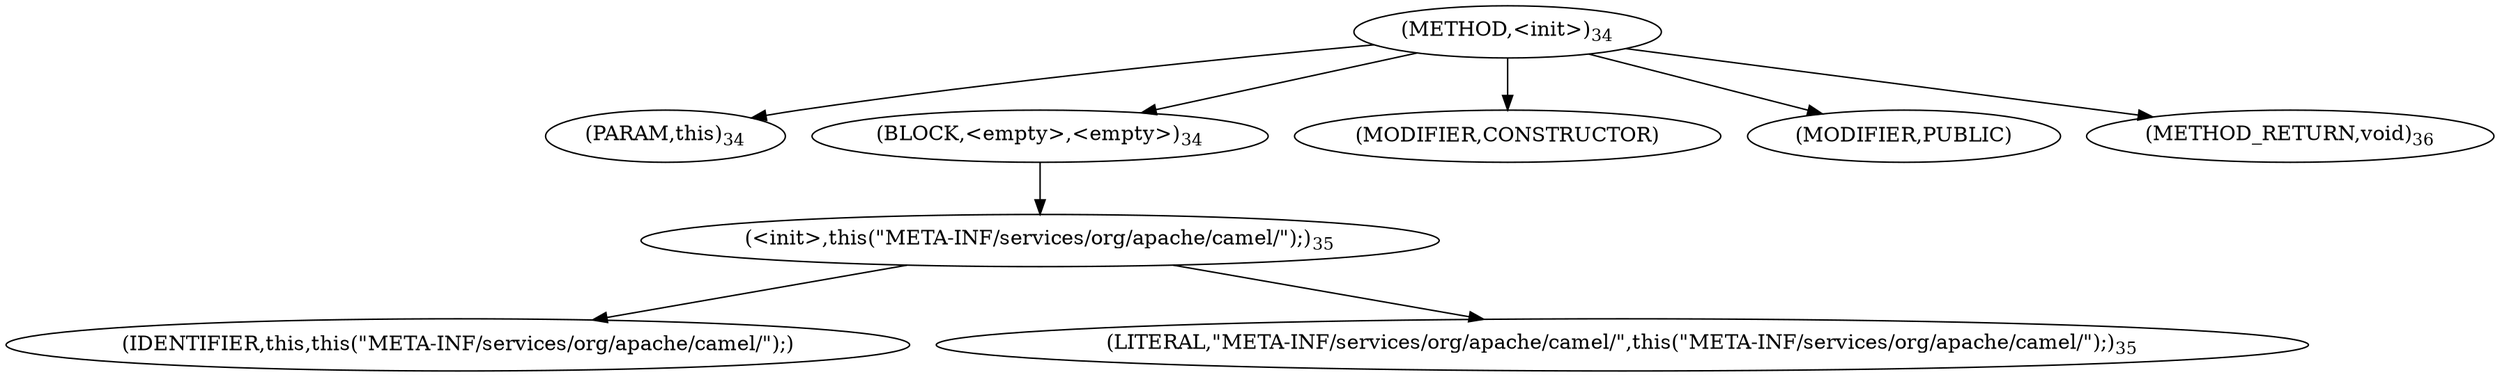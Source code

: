digraph "&lt;init&gt;" {  
"69" [label = <(METHOD,&lt;init&gt;)<SUB>34</SUB>> ]
"4" [label = <(PARAM,this)<SUB>34</SUB>> ]
"70" [label = <(BLOCK,&lt;empty&gt;,&lt;empty&gt;)<SUB>34</SUB>> ]
"71" [label = <(&lt;init&gt;,this(&quot;META-INF/services/org/apache/camel/&quot;);)<SUB>35</SUB>> ]
"3" [label = <(IDENTIFIER,this,this(&quot;META-INF/services/org/apache/camel/&quot;);)> ]
"72" [label = <(LITERAL,&quot;META-INF/services/org/apache/camel/&quot;,this(&quot;META-INF/services/org/apache/camel/&quot;);)<SUB>35</SUB>> ]
"73" [label = <(MODIFIER,CONSTRUCTOR)> ]
"74" [label = <(MODIFIER,PUBLIC)> ]
"75" [label = <(METHOD_RETURN,void)<SUB>36</SUB>> ]
  "69" -> "4" 
  "69" -> "70" 
  "69" -> "73" 
  "69" -> "74" 
  "69" -> "75" 
  "70" -> "71" 
  "71" -> "3" 
  "71" -> "72" 
}
